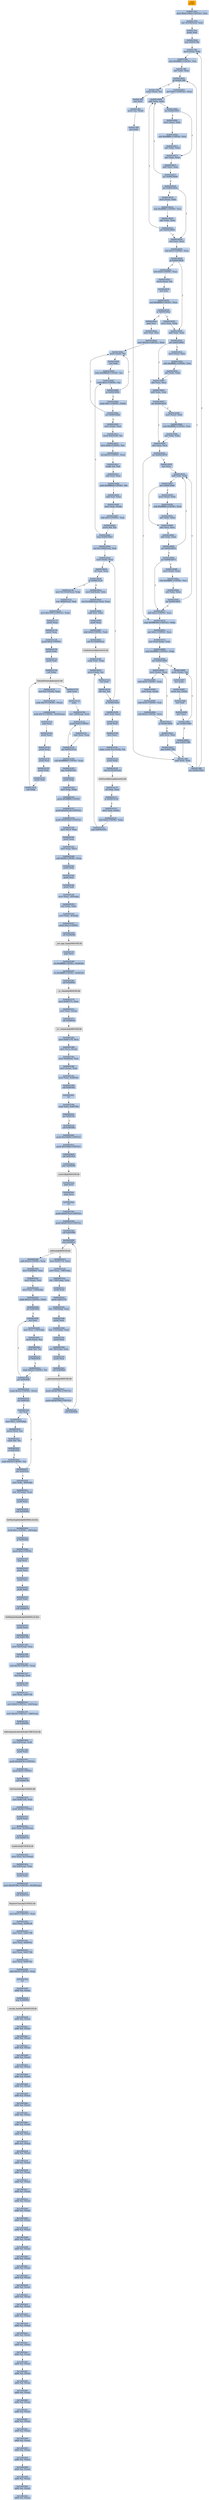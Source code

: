 digraph G {
node[shape=rectangle,style=filled,fillcolor=lightsteelblue,color=lightsteelblue]
bgcolor="transparent"
a0x00413fe0pusha_[label="start\npusha ",fillcolor="orange",color="lightgrey"];
a0x00413fe1movl_0x411000UINT32_esi[label="0x00413fe1\nmovl $0x411000<UINT32>, %esi"];
a0x00413fe6leal__65536esi__edi[label="0x00413fe6\nleal -65536(%esi), %edi"];
a0x00413fecpushl_edi[label="0x00413fec\npushl %edi"];
a0x00413fedjmp_0x00413ffa[label="0x00413fed\njmp 0x00413ffa"];
a0x00413ffamovl_esi__ebx[label="0x00413ffa\nmovl (%esi), %ebx"];
a0x00413ffcsubl_0xfffffffcUINT8_esi[label="0x00413ffc\nsubl $0xfffffffc<UINT8>, %esi"];
a0x00413fffadcl_ebx_ebx[label="0x00413fff\nadcl %ebx, %ebx"];
a0x00414001jb_0x00413ff0[label="0x00414001\njb 0x00413ff0"];
a0x00413ff0movb_esi__al[label="0x00413ff0\nmovb (%esi), %al"];
a0x00413ff2incl_esi[label="0x00413ff2\nincl %esi"];
a0x00413ff3movb_al_edi_[label="0x00413ff3\nmovb %al, (%edi)"];
a0x00413ff5incl_edi[label="0x00413ff5\nincl %edi"];
a0x00413ff6addl_ebx_ebx[label="0x00413ff6\naddl %ebx, %ebx"];
a0x00413ff8jne_0x00414001[label="0x00413ff8\njne 0x00414001"];
a0x00414003movl_0x1UINT32_eax[label="0x00414003\nmovl $0x1<UINT32>, %eax"];
a0x00414008addl_ebx_ebx[label="0x00414008\naddl %ebx, %ebx"];
a0x0041400ajne_0x00414013[label="0x0041400a\njne 0x00414013"];
a0x0041400cmovl_esi__ebx[label="0x0041400c\nmovl (%esi), %ebx"];
a0x0041400esubl_0xfffffffcUINT8_esi[label="0x0041400e\nsubl $0xfffffffc<UINT8>, %esi"];
a0x00414011adcl_ebx_ebx[label="0x00414011\nadcl %ebx, %ebx"];
a0x00414013adcl_eax_eax[label="0x00414013\nadcl %eax, %eax"];
a0x00414015addl_ebx_ebx[label="0x00414015\naddl %ebx, %ebx"];
a0x00414017jae_0x00414008[label="0x00414017\njae 0x00414008"];
a0x00414019jne_0x00414024[label="0x00414019\njne 0x00414024"];
a0x00414024xorl_ecx_ecx[label="0x00414024\nxorl %ecx, %ecx"];
a0x00414026subl_0x3UINT8_eax[label="0x00414026\nsubl $0x3<UINT8>, %eax"];
a0x00414029jb_0x00414038[label="0x00414029\njb 0x00414038"];
a0x0041402bshll_0x8UINT8_eax[label="0x0041402b\nshll $0x8<UINT8>, %eax"];
a0x0041402emovb_esi__al[label="0x0041402e\nmovb (%esi), %al"];
a0x00414030incl_esi[label="0x00414030\nincl %esi"];
a0x00414031xorl_0xffffffffUINT8_eax[label="0x00414031\nxorl $0xffffffff<UINT8>, %eax"];
a0x00414034je_0x004140aa[label="0x00414034\nje 0x004140aa"];
a0x00414036movl_eax_ebp[label="0x00414036\nmovl %eax, %ebp"];
a0x00414038addl_ebx_ebx[label="0x00414038\naddl %ebx, %ebx"];
a0x0041403ajne_0x00414043[label="0x0041403a\njne 0x00414043"];
a0x00414043adcl_ecx_ecx[label="0x00414043\nadcl %ecx, %ecx"];
a0x00414045addl_ebx_ebx[label="0x00414045\naddl %ebx, %ebx"];
a0x00414047jne_0x00414050[label="0x00414047\njne 0x00414050"];
a0x00414050adcl_ecx_ecx[label="0x00414050\nadcl %ecx, %ecx"];
a0x00414052jne_0x00414074[label="0x00414052\njne 0x00414074"];
a0x00414074cmpl_0xfffff300UINT32_ebp[label="0x00414074\ncmpl $0xfffff300<UINT32>, %ebp"];
a0x0041407aadcl_0x1UINT8_ecx[label="0x0041407a\nadcl $0x1<UINT8>, %ecx"];
a0x0041407dleal_ediebp__edx[label="0x0041407d\nleal (%edi,%ebp), %edx"];
a0x00414080cmpl_0xfffffffcUINT8_ebp[label="0x00414080\ncmpl $0xfffffffc<UINT8>, %ebp"];
a0x00414083jbe_0x00414094[label="0x00414083\njbe 0x00414094"];
a0x00414094movl_edx__eax[label="0x00414094\nmovl (%edx), %eax"];
a0x00414096addl_0x4UINT8_edx[label="0x00414096\naddl $0x4<UINT8>, %edx"];
a0x00414099movl_eax_edi_[label="0x00414099\nmovl %eax, (%edi)"];
a0x0041409baddl_0x4UINT8_edi[label="0x0041409b\naddl $0x4<UINT8>, %edi"];
a0x0041409esubl_0x4UINT8_ecx[label="0x0041409e\nsubl $0x4<UINT8>, %ecx"];
a0x004140a1ja_0x00414094[label="0x004140a1\nja 0x00414094"];
a0x004140a3addl_ecx_edi[label="0x004140a3\naddl %ecx, %edi"];
a0x004140a5jmp_0x00413ff6[label="0x004140a5\njmp 0x00413ff6"];
a0x00414054incl_ecx[label="0x00414054\nincl %ecx"];
a0x00414055addl_ebx_ebx[label="0x00414055\naddl %ebx, %ebx"];
a0x00414057jne_0x00414060[label="0x00414057\njne 0x00414060"];
a0x00414060adcl_ecx_ecx[label="0x00414060\nadcl %ecx, %ecx"];
a0x00414062addl_ebx_ebx[label="0x00414062\naddl %ebx, %ebx"];
a0x00414064jae_0x00414055[label="0x00414064\njae 0x00414055"];
a0x00414066jne_0x00414071[label="0x00414066\njne 0x00414071"];
a0x00414071addl_0x2UINT8_ecx[label="0x00414071\naddl $0x2<UINT8>, %ecx"];
a0x00414085movb_edx__al[label="0x00414085\nmovb (%edx), %al"];
a0x00414087incl_edx[label="0x00414087\nincl %edx"];
a0x00414088movb_al_edi_[label="0x00414088\nmovb %al, (%edi)"];
a0x0041408aincl_edi[label="0x0041408a\nincl %edi"];
a0x0041408bdecl_ecx[label="0x0041408b\ndecl %ecx"];
a0x0041408cjne_0x00414085[label="0x0041408c\njne 0x00414085"];
a0x0041408ejmp_0x00413ff6[label="0x0041408e\njmp 0x00413ff6"];
a0x00414049movl_esi__ebx[label="0x00414049\nmovl (%esi), %ebx"];
a0x0041404bsubl_0xfffffffcUINT8_esi[label="0x0041404b\nsubl $0xfffffffc<UINT8>, %esi"];
a0x0041404eadcl_ebx_ebx[label="0x0041404e\nadcl %ebx, %ebx"];
a0x0041403cmovl_esi__ebx[label="0x0041403c\nmovl (%esi), %ebx"];
a0x0041403esubl_0xfffffffcUINT8_esi[label="0x0041403e\nsubl $0xfffffffc<UINT8>, %esi"];
a0x00414041adcl_ebx_ebx[label="0x00414041\nadcl %ebx, %ebx"];
a0x00414059movl_esi__ebx[label="0x00414059\nmovl (%esi), %ebx"];
a0x0041405bsubl_0xfffffffcUINT8_esi[label="0x0041405b\nsubl $0xfffffffc<UINT8>, %esi"];
a0x0041405eadcl_ebx_ebx[label="0x0041405e\nadcl %ebx, %ebx"];
a0x0041401bmovl_esi__ebx[label="0x0041401b\nmovl (%esi), %ebx"];
a0x0041401dsubl_0xfffffffcUINT8_esi[label="0x0041401d\nsubl $0xfffffffc<UINT8>, %esi"];
a0x00414020adcl_ebx_ebx[label="0x00414020\nadcl %ebx, %ebx"];
a0x00414022jae_0x00414008[label="0x00414022\njae 0x00414008"];
a0x00414068movl_esi__ebx[label="0x00414068\nmovl (%esi), %ebx"];
a0x0041406asubl_0xfffffffcUINT8_esi[label="0x0041406a\nsubl $0xfffffffc<UINT8>, %esi"];
a0x0041406dadcl_ebx_ebx[label="0x0041406d\nadcl %ebx, %ebx"];
a0x0041406fjae_0x00414055[label="0x0041406f\njae 0x00414055"];
a0x004140aapopl_esi[label="0x004140aa\npopl %esi"];
a0x004140abmovl_esi_edi[label="0x004140ab\nmovl %esi, %edi"];
a0x004140admovl_0x56UINT32_ecx[label="0x004140ad\nmovl $0x56<UINT32>, %ecx"];
a0x004140b2movb_edi__al[label="0x004140b2\nmovb (%edi), %al"];
a0x004140b4incl_edi[label="0x004140b4\nincl %edi"];
a0x004140b5subb_0xffffffe8UINT8_al[label="0x004140b5\nsubb $0xffffffe8<UINT8>, %al"];
a0x004140b7cmpb_0x1UINT8_al[label="0x004140b7\ncmpb $0x1<UINT8>, %al"];
a0x004140b9ja_0x004140b2[label="0x004140b9\nja 0x004140b2"];
a0x004140bbcmpb_0x1UINT8_edi_[label="0x004140bb\ncmpb $0x1<UINT8>, (%edi)"];
a0x004140bejne_0x004140b2[label="0x004140be\njne 0x004140b2"];
a0x004140c0movl_edi__eax[label="0x004140c0\nmovl (%edi), %eax"];
a0x004140c2movb_0x4edi__bl[label="0x004140c2\nmovb 0x4(%edi), %bl"];
a0x004140c5shrw_0x8UINT8_ax[label="0x004140c5\nshrw $0x8<UINT8>, %ax"];
a0x004140c9roll_0x10UINT8_eax[label="0x004140c9\nroll $0x10<UINT8>, %eax"];
a0x004140ccxchgb_al_ah[label="0x004140cc\nxchgb %al, %ah"];
a0x004140cesubl_edi_eax[label="0x004140ce\nsubl %edi, %eax"];
a0x004140d0subb_0xffffffe8UINT8_bl[label="0x004140d0\nsubb $0xffffffe8<UINT8>, %bl"];
a0x004140d3addl_esi_eax[label="0x004140d3\naddl %esi, %eax"];
a0x004140d5movl_eax_edi_[label="0x004140d5\nmovl %eax, (%edi)"];
a0x004140d7addl_0x5UINT8_edi[label="0x004140d7\naddl $0x5<UINT8>, %edi"];
a0x004140damovb_bl_al[label="0x004140da\nmovb %bl, %al"];
a0x004140dcloop_0x004140b7[label="0x004140dc\nloop 0x004140b7"];
a0x004140deleal_0x11000esi__edi[label="0x004140de\nleal 0x11000(%esi), %edi"];
a0x004140e4movl_edi__eax[label="0x004140e4\nmovl (%edi), %eax"];
a0x004140e6orl_eax_eax[label="0x004140e6\norl %eax, %eax"];
a0x004140e8je_0x00414126[label="0x004140e8\nje 0x00414126"];
a0x004140eamovl_0x4edi__ebx[label="0x004140ea\nmovl 0x4(%edi), %ebx"];
a0x004140edleal_0x14f44eaxesi__eax[label="0x004140ed\nleal 0x14f44(%eax,%esi), %eax"];
a0x004140f4addl_esi_ebx[label="0x004140f4\naddl %esi, %ebx"];
a0x004140f6pushl_eax[label="0x004140f6\npushl %eax"];
a0x004140f7addl_0x8UINT8_edi[label="0x004140f7\naddl $0x8<UINT8>, %edi"];
a0x004140facall_0x15008esi_[label="0x004140fa\ncall 0x15008(%esi)"];
LoadLibraryA_kernel32_dll[label="LoadLibraryA@kernel32.dll",fillcolor="lightgrey",color="lightgrey"];
a0x00414100xchgl_eax_ebp[label="0x00414100\nxchgl %eax, %ebp"];
a0x00414101movb_edi__al[label="0x00414101\nmovb (%edi), %al"];
a0x00414103incl_edi[label="0x00414103\nincl %edi"];
a0x00414104orb_al_al[label="0x00414104\norb %al, %al"];
a0x00414106je_0x004140e4[label="0x00414106\nje 0x004140e4"];
a0x00414108movl_edi_ecx[label="0x00414108\nmovl %edi, %ecx"];
a0x0041410apushl_edi[label="0x0041410a\npushl %edi"];
a0x0041410bdecl_eax[label="0x0041410b\ndecl %eax"];
a0x0041410crepnz_scasb_es_edi__al[label="0x0041410c\nrepnz scasb %es:(%edi), %al"];
a0x0041410epushl_ebp[label="0x0041410e\npushl %ebp"];
a0x0041410fcall_0x15010esi_[label="0x0041410f\ncall 0x15010(%esi)"];
GetProcAddress_kernel32_dll[label="GetProcAddress@kernel32.dll",fillcolor="lightgrey",color="lightgrey"];
a0x00414115orl_eax_eax[label="0x00414115\norl %eax, %eax"];
a0x00414117je_0x00414120[label="0x00414117\nje 0x00414120"];
a0x00414119movl_eax_ebx_[label="0x00414119\nmovl %eax, (%ebx)"];
a0x0041411baddl_0x4UINT8_ebx[label="0x0041411b\naddl $0x4<UINT8>, %ebx"];
a0x0041411ejmp_0x00414101[label="0x0041411e\njmp 0x00414101"];
a0x00414126movl_0x15014esi__ebp[label="0x00414126\nmovl 0x15014(%esi), %ebp"];
a0x0041412cleal__4096esi__edi[label="0x0041412c\nleal -4096(%esi), %edi"];
a0x00414132movl_0x1000UINT32_ebx[label="0x00414132\nmovl $0x1000<UINT32>, %ebx"];
a0x00414137pushl_eax[label="0x00414137\npushl %eax"];
a0x00414138pushl_esp[label="0x00414138\npushl %esp"];
a0x00414139pushl_0x4UINT8[label="0x00414139\npushl $0x4<UINT8>"];
a0x0041413bpushl_ebx[label="0x0041413b\npushl %ebx"];
a0x0041413cpushl_edi[label="0x0041413c\npushl %edi"];
a0x0041413dcall_ebp[label="0x0041413d\ncall %ebp"];
VirtualProtect_kernel32_dll[label="VirtualProtect@kernel32.dll",fillcolor="lightgrey",color="lightgrey"];
a0x0041413fleal_0x217edi__eax[label="0x0041413f\nleal 0x217(%edi), %eax"];
a0x00414145andb_0x7fUINT8_eax_[label="0x00414145\nandb $0x7f<UINT8>, (%eax)"];
a0x00414148andb_0x7fUINT8_0x28eax_[label="0x00414148\nandb $0x7f<UINT8>, 0x28(%eax)"];
a0x0041414cpopl_eax[label="0x0041414c\npopl %eax"];
a0x0041414dpushl_eax[label="0x0041414d\npushl %eax"];
a0x0041414epushl_esp[label="0x0041414e\npushl %esp"];
a0x0041414fpushl_eax[label="0x0041414f\npushl %eax"];
a0x00414150pushl_ebx[label="0x00414150\npushl %ebx"];
a0x00414151pushl_edi[label="0x00414151\npushl %edi"];
a0x00414152call_ebp[label="0x00414152\ncall %ebp"];
a0x00414154popl_eax[label="0x00414154\npopl %eax"];
a0x00414155popa_[label="0x00414155\npopa "];
a0x00414156leal__128esp__eax[label="0x00414156\nleal -128(%esp), %eax"];
a0x0041415apushl_0x0UINT8[label="0x0041415a\npushl $0x0<UINT8>"];
a0x0041415ccmpl_eax_esp[label="0x0041415c\ncmpl %eax, %esp"];
a0x0041415ejne_0x0041415a[label="0x0041415e\njne 0x0041415a"];
a0x00414160subl_0xffffff80UINT8_esp[label="0x00414160\nsubl $0xffffff80<UINT8>, %esp"];
a0x00414163jmp_0x0040532c[label="0x00414163\njmp 0x0040532c"];
a0x0040532cpushl_ebp[label="0x0040532c\npushl %ebp"];
a0x0040532dmovl_esp_ebp[label="0x0040532d\nmovl %esp, %ebp"];
a0x0040532fpushl_0xffffffffUINT8[label="0x0040532f\npushl $0xffffffff<UINT8>"];
a0x00405331pushl_0x4061a0UINT32[label="0x00405331\npushl $0x4061a0<UINT32>"];
a0x00405336pushl_0x4054c0UINT32[label="0x00405336\npushl $0x4054c0<UINT32>"];
a0x0040533bmovl_fs_0_eax[label="0x0040533b\nmovl %fs:0, %eax"];
a0x00405341pushl_eax[label="0x00405341\npushl %eax"];
a0x00405342movl_esp_fs_0[label="0x00405342\nmovl %esp, %fs:0"];
a0x00405349subl_0x68UINT8_esp[label="0x00405349\nsubl $0x68<UINT8>, %esp"];
a0x0040534cpushl_ebx[label="0x0040534c\npushl %ebx"];
a0x0040534dpushl_esi[label="0x0040534d\npushl %esi"];
a0x0040534epushl_edi[label="0x0040534e\npushl %edi"];
a0x0040534fmovl_esp__24ebp_[label="0x0040534f\nmovl %esp, -24(%ebp)"];
a0x00405352xorl_ebx_ebx[label="0x00405352\nxorl %ebx, %ebx"];
a0x00405354movl_ebx__4ebp_[label="0x00405354\nmovl %ebx, -4(%ebp)"];
a0x00405357pushl_0x2UINT8[label="0x00405357\npushl $0x2<UINT8>"];
a0x00405359call_0x406098[label="0x00405359\ncall 0x406098"];
a__set_app_type_MSVCRT_dll[label="__set_app_type@MSVCRT.dll",fillcolor="lightgrey",color="lightgrey"];
a0x0040535fpopl_ecx[label="0x0040535f\npopl %ecx"];
a0x00405360orl_0xffffffffUINT8_0x40f1b4[label="0x00405360\norl $0xffffffff<UINT8>, 0x40f1b4"];
a0x00405367orl_0xffffffffUINT8_0x40f1b8[label="0x00405367\norl $0xffffffff<UINT8>, 0x40f1b8"];
a0x0040536ecall_0x40609c[label="0x0040536e\ncall 0x40609c"];
a__p__fmode_MSVCRT_dll[label="__p__fmode@MSVCRT.dll",fillcolor="lightgrey",color="lightgrey"];
a0x00405374movl_0x40717c_ecx[label="0x00405374\nmovl 0x40717c, %ecx"];
a0x0040537amovl_ecx_eax_[label="0x0040537a\nmovl %ecx, (%eax)"];
a0x0040537ccall_0x4060a0[label="0x0040537c\ncall 0x4060a0"];
a__p__commode_MSVCRT_dll[label="__p__commode@MSVCRT.dll",fillcolor="lightgrey",color="lightgrey"];
a0x00405382movl_0x407178_ecx[label="0x00405382\nmovl 0x407178, %ecx"];
a0x00405388movl_ecx_eax_[label="0x00405388\nmovl %ecx, (%eax)"];
a0x0040538amovl_0x4060a4_eax[label="0x0040538a\nmovl 0x4060a4, %eax"];
a0x0040538fmovl_eax__eax[label="0x0040538f\nmovl (%eax), %eax"];
a0x00405391movl_eax_0x40f1b0[label="0x00405391\nmovl %eax, 0x40f1b0"];
a0x00405396call_0x4054b1[label="0x00405396\ncall 0x4054b1"];
a0x004054b1ret[label="0x004054b1\nret"];
a0x0040539bcmpl_ebx_0x407020[label="0x0040539b\ncmpl %ebx, 0x407020"];
a0x004053a1jne_0x4053af[label="0x004053a1\njne 0x4053af"];
a0x004053afcall_0x40549c[label="0x004053af\ncall 0x40549c"];
a0x0040549cpushl_0x30000UINT32[label="0x0040549c\npushl $0x30000<UINT32>"];
a0x004054a1pushl_0x10000UINT32[label="0x004054a1\npushl $0x10000<UINT32>"];
a0x004054a6call_0x4054c6[label="0x004054a6\ncall 0x4054c6"];
a0x004054c6jmp_0x406090[label="0x004054c6\njmp 0x406090"];
a_controlfp_MSVCRT_dll[label="_controlfp@MSVCRT.dll",fillcolor="lightgrey",color="lightgrey"];
a0x004054abpopl_ecx[label="0x004054ab\npopl %ecx"];
a0x004054acpopl_ecx[label="0x004054ac\npopl %ecx"];
a0x004054adret[label="0x004054ad\nret"];
a0x004053b4pushl_0x407014UINT32[label="0x004053b4\npushl $0x407014<UINT32>"];
a0x004053b9pushl_0x407010UINT32[label="0x004053b9\npushl $0x407010<UINT32>"];
a0x004053becall_0x405496[label="0x004053be\ncall 0x405496"];
a0x00405496jmp_0x4060ac[label="0x00405496\njmp 0x4060ac"];
a_initterm_MSVCRT_dll[label="_initterm@MSVCRT.dll",fillcolor="lightgrey",color="lightgrey"];
a0x004053c3movl_0x407174_eax[label="0x004053c3\nmovl 0x407174, %eax"];
a0x004053c8movl_eax__108ebp_[label="0x004053c8\nmovl %eax, -108(%ebp)"];
a0x004053cbleal__108ebp__eax[label="0x004053cb\nleal -108(%ebp), %eax"];
a0x004053cepushl_eax[label="0x004053ce\npushl %eax"];
a0x004053cfpushl_0x407170[label="0x004053cf\npushl 0x407170"];
a0x004053d5leal__100ebp__eax[label="0x004053d5\nleal -100(%ebp), %eax"];
a0x004053d8pushl_eax[label="0x004053d8\npushl %eax"];
a0x004053d9leal__112ebp__eax[label="0x004053d9\nleal -112(%ebp), %eax"];
a0x004053dcpushl_eax[label="0x004053dc\npushl %eax"];
a0x004053ddleal__96ebp__eax[label="0x004053dd\nleal -96(%ebp), %eax"];
a0x004053e0pushl_eax[label="0x004053e0\npushl %eax"];
a0x004053e1call_0x4060b0[label="0x004053e1\ncall 0x4060b0"];
a__getmainargs_MSVCRT_dll[label="__getmainargs@MSVCRT.dll",fillcolor="lightgrey",color="lightgrey"];
a0x004053e7pushl_0x40700cUINT32[label="0x004053e7\npushl $0x40700c<UINT32>"];
a0x004053ecpushl_0x407000UINT32[label="0x004053ec\npushl $0x407000<UINT32>"];
a0x004053f1call_0x405496[label="0x004053f1\ncall 0x405496"];
a0x004053f6addl_0x24UINT8_esp[label="0x004053f6\naddl $0x24<UINT8>, %esp"];
a0x004053f9movl_0x4060b4_eax[label="0x004053f9\nmovl 0x4060b4, %eax"];
a0x004053femovl_eax__esi[label="0x004053fe\nmovl (%eax), %esi"];
a0x00405400movl_esi__116ebp_[label="0x00405400\nmovl %esi, -116(%ebp)"];
a0x00405403cmpb_0x22UINT8_esi_[label="0x00405403\ncmpb $0x22<UINT8>, (%esi)"];
a0x00405406jne_0x405442[label="0x00405406\njne 0x405442"];
a0x00405408incl_esi[label="0x00405408\nincl %esi"];
a0x00405409movl_esi__116ebp_[label="0x00405409\nmovl %esi, -116(%ebp)"];
a0x0040540cmovb_esi__al[label="0x0040540c\nmovb (%esi), %al"];
a0x0040540ecmpb_bl_al[label="0x0040540e\ncmpb %bl, %al"];
a0x00405410je_0x405416[label="0x00405410\nje 0x405416"];
a0x00405412cmpb_0x22UINT8_al[label="0x00405412\ncmpb $0x22<UINT8>, %al"];
a0x00405414jne_0x405408[label="0x00405414\njne 0x405408"];
a0x00405416cmpb_0x22UINT8_esi_[label="0x00405416\ncmpb $0x22<UINT8>, (%esi)"];
a0x00405419jne_0x40541f[label="0x00405419\njne 0x40541f"];
a0x0040541bincl_esi[label="0x0040541b\nincl %esi"];
a0x0040541cmovl_esi__116ebp_[label="0x0040541c\nmovl %esi, -116(%ebp)"];
a0x0040541fmovb_esi__al[label="0x0040541f\nmovb (%esi), %al"];
a0x00405421cmpb_bl_al[label="0x00405421\ncmpb %bl, %al"];
a0x00405423je_0x405429[label="0x00405423\nje 0x405429"];
a0x00405425cmpb_0x20UINT8_al[label="0x00405425\ncmpb $0x20<UINT8>, %al"];
a0x00405427jbe_0x40541b[label="0x00405427\njbe 0x40541b"];
a0x00405429movl_ebx__48ebp_[label="0x00405429\nmovl %ebx, -48(%ebp)"];
a0x0040542cleal__92ebp__eax[label="0x0040542c\nleal -92(%ebp), %eax"];
a0x0040542fpushl_eax[label="0x0040542f\npushl %eax"];
a0x00405430call_0x406084[label="0x00405430\ncall 0x406084"];
GetStartupInfoA_KERNEL32_DLL[label="GetStartupInfoA@KERNEL32.DLL",fillcolor="lightgrey",color="lightgrey"];
a0x00405436testb_0x1UINT8__48ebp_[label="0x00405436\ntestb $0x1<UINT8>, -48(%ebp)"];
a0x0040543aje_0x40544d[label="0x0040543a\nje 0x40544d"];
a0x0040544dpushl_0xaUINT8[label="0x0040544d\npushl $0xa<UINT8>"];
a0x0040544fpopl_eax[label="0x0040544f\npopl %eax"];
a0x00405450pushl_eax[label="0x00405450\npushl %eax"];
a0x00405451pushl_esi[label="0x00405451\npushl %esi"];
a0x00405452pushl_ebx[label="0x00405452\npushl %ebx"];
a0x00405453pushl_ebx[label="0x00405453\npushl %ebx"];
a0x00405454call_0x406078[label="0x00405454\ncall 0x406078"];
GetModuleHandleA_KERNEL32_DLL[label="GetModuleHandleA@KERNEL32.DLL",fillcolor="lightgrey",color="lightgrey"];
a0x0040545apushl_eax[label="0x0040545a\npushl %eax"];
a0x0040545bcall_0x401390[label="0x0040545b\ncall 0x401390"];
a0x00401390movl_0x4esp__eax[label="0x00401390\nmovl 0x4(%esp), %eax"];
a0x00401394call_0x4013e0[label="0x00401394\ncall 0x4013e0"];
a0x004013e0subl_0x30UINT8_esp[label="0x004013e0\nsubl $0x30<UINT8>, %esp"];
a0x004013e3leal_esp__ecx[label="0x004013e3\nleal (%esp), %ecx"];
a0x004013e6pushl_ecx[label="0x004013e6\npushl %ecx"];
a0x004013e7movl_eax_0x407194[label="0x004013e7\nmovl %eax, 0x407194"];
a0x004013ecmovl_0x8UINT32_0x4esp_[label="0x004013ec\nmovl $0x8<UINT32>, 0x4(%esp)"];
a0x004013f4movl_0x20UINT32_0x8esp_[label="0x004013f4\nmovl $0x20<UINT32>, 0x8(%esp)"];
a0x004013fccall_0x406000[label="0x004013fc\ncall 0x406000"];
InitCommonControlsEx_COMCTL32_dll[label="InitCommonControlsEx@COMCTL32.dll",fillcolor="lightgrey",color="lightgrey"];
a0x00401402leal_0x8esp__edx[label="0x00401402\nleal 0x8(%esp), %edx"];
a0x00401406pushl_edx[label="0x00401406\npushl %edx"];
a0x00401407pushl_0x40674cUINT32[label="0x00401407\npushl $0x40674c<UINT32>"];
a0x0040140cpushl_0x0UINT8[label="0x0040140c\npushl $0x0<UINT8>"];
a0x0040140ecall_0x406138[label="0x0040140e\ncall 0x406138"];
GetClassInfoA_USER32_dll[label="GetClassInfoA@USER32.dll",fillcolor="lightgrey",color="lightgrey"];
a0x00401414movl_0x407194_eax[label="0x00401414\nmovl 0x407194, %eax"];
a0x00401419pushl_0x66UINT8[label="0x00401419\npushl $0x66<UINT8>"];
a0x0040141bpushl_eax[label="0x0040141b\npushl %eax"];
a0x0040141cmovl_eax_0x20esp_[label="0x0040141c\nmovl %eax, 0x20(%esp)"];
a0x00401420call_0x406110[label="0x00401420\ncall 0x406110"];
LoadIconA_USER32_dll[label="LoadIconA@USER32.dll",fillcolor="lightgrey",color="lightgrey"];
a0x00401426movl_eax_0x1cesp_[label="0x00401426\nmovl %eax, 0x1c(%esp)"];
a0x0040142aleal_0x8esp__eax[label="0x0040142a\nleal 0x8(%esp), %eax"];
a0x0040142epushl_eax[label="0x0040142e\npushl %eax"];
a0x0040142fmovl_0x40706cUINT32_0x30esp_[label="0x0040142f\nmovl $0x40706c<UINT32>, 0x30(%esp)"];
a0x00401437call_0x406104[label="0x00401437\ncall 0x406104"];
RegisterClassA_USER32_dll[label="RegisterClassA@USER32.dll",fillcolor="lightgrey",color="lightgrey"];
a0x0040143dmovl_0x1UINT32_eax[label="0x0040143d\nmovl $0x1<UINT32>, %eax"];
a0x00401442movl_eax_0x40f1a4[label="0x00401442\nmovl %eax, 0x40f1a4"];
a0x00401447movl_eax_0x407188[label="0x00401447\nmovl %eax, 0x407188"];
a0x0040144cmovl_eax_0x40f19c[label="0x0040144c\nmovl %eax, 0x40f19c"];
a0x00401451movl_eax_0x407184[label="0x00401451\nmovl %eax, 0x407184"];
a0x00401456movl_eax_0x40718c[label="0x00401456\nmovl %eax, 0x40718c"];
a0x0040145baddl_0x30UINT8_esp[label="0x0040145b\naddl $0x30<UINT8>, %esp"];
a0x0040145eret[label="0x0040145e\nret"];
a0x00407000addb_al_eax_[label="0x00407000\naddb %al, (%eax)"];
a0x004054c0jmp_0x406094[label="0x004054c0\njmp 0x406094"];
a_except_handler3_MSVCRT_dll[label="_except_handler3@MSVCRT.dll",fillcolor="lightgrey",color="lightgrey"];
a0x7c9032a8addb_al_eax_[label="0x7c9032a8\naddb %al, (%eax)"];
a0x7c9032aaaddb_al_eax_[label="0x7c9032aa\naddb %al, (%eax)"];
a0x7c9032acaddb_al_eax_[label="0x7c9032ac\naddb %al, (%eax)"];
a0x7c9032aeaddb_al_eax_[label="0x7c9032ae\naddb %al, (%eax)"];
a0x7c9032b0addb_al_eax_[label="0x7c9032b0\naddb %al, (%eax)"];
a0x7c9032b2addb_al_eax_[label="0x7c9032b2\naddb %al, (%eax)"];
a0x7c9032b4addb_al_eax_[label="0x7c9032b4\naddb %al, (%eax)"];
a0x7c9032b6addb_al_eax_[label="0x7c9032b6\naddb %al, (%eax)"];
a0x7c9032b8addb_al_eax_[label="0x7c9032b8\naddb %al, (%eax)"];
a0x7c9032baaddb_al_eax_[label="0x7c9032ba\naddb %al, (%eax)"];
a0x7c9032bcaddb_al_eax_[label="0x7c9032bc\naddb %al, (%eax)"];
a0x7c9032beaddb_al_eax_[label="0x7c9032be\naddb %al, (%eax)"];
a0x7c9032c0addb_al_eax_[label="0x7c9032c0\naddb %al, (%eax)"];
a0x7c9032c2addb_al_eax_[label="0x7c9032c2\naddb %al, (%eax)"];
a0x7c9032c4addb_al_eax_[label="0x7c9032c4\naddb %al, (%eax)"];
a0x7c9032c6addb_al_eax_[label="0x7c9032c6\naddb %al, (%eax)"];
a0x7c9032c8addb_al_eax_[label="0x7c9032c8\naddb %al, (%eax)"];
a0x7c9032caaddb_al_eax_[label="0x7c9032ca\naddb %al, (%eax)"];
a0x7c9032ccaddb_al_eax_[label="0x7c9032cc\naddb %al, (%eax)"];
a0x7c9032ceaddb_al_eax_[label="0x7c9032ce\naddb %al, (%eax)"];
a0x7c9032d0addb_al_eax_[label="0x7c9032d0\naddb %al, (%eax)"];
a0x7c9032d2addb_al_eax_[label="0x7c9032d2\naddb %al, (%eax)"];
a0x7c9032d4addb_al_eax_[label="0x7c9032d4\naddb %al, (%eax)"];
a0x7c9032d6addb_al_eax_[label="0x7c9032d6\naddb %al, (%eax)"];
a0x7c9032d8addb_al_eax_[label="0x7c9032d8\naddb %al, (%eax)"];
a0x7c9032daaddb_al_eax_[label="0x7c9032da\naddb %al, (%eax)"];
a0x7c9032dcaddb_al_eax_[label="0x7c9032dc\naddb %al, (%eax)"];
a0x7c9032deaddb_al_eax_[label="0x7c9032de\naddb %al, (%eax)"];
a0x7c9032e0addb_al_eax_[label="0x7c9032e0\naddb %al, (%eax)"];
a0x7c9032e2addb_al_eax_[label="0x7c9032e2\naddb %al, (%eax)"];
a0x7c9032e4addb_al_eax_[label="0x7c9032e4\naddb %al, (%eax)"];
a0x7c9032e6addb_al_eax_[label="0x7c9032e6\naddb %al, (%eax)"];
a0x7c9032e8addb_al_eax_[label="0x7c9032e8\naddb %al, (%eax)"];
a0x7c9032eaaddb_al_eax_[label="0x7c9032ea\naddb %al, (%eax)"];
a0x7c9032ecaddb_al_eax_[label="0x7c9032ec\naddb %al, (%eax)"];
a0x7c9032eeaddb_al_eax_[label="0x7c9032ee\naddb %al, (%eax)"];
a0x7c9032f0addb_al_eax_[label="0x7c9032f0\naddb %al, (%eax)"];
a0x7c9032f2addb_al_eax_[label="0x7c9032f2\naddb %al, (%eax)"];
a0x7c9032f4addb_al_eax_[label="0x7c9032f4\naddb %al, (%eax)"];
a0x7c9032f6addb_al_eax_[label="0x7c9032f6\naddb %al, (%eax)"];
a0x7c9032f8addb_al_eax_[label="0x7c9032f8\naddb %al, (%eax)"];
a0x7c9032faaddb_al_eax_[label="0x7c9032fa\naddb %al, (%eax)"];
a0x7c9032fcaddb_al_eax_[label="0x7c9032fc\naddb %al, (%eax)"];
a0x7c9032feaddb_al_eax_[label="0x7c9032fe\naddb %al, (%eax)"];
a0x7c903300addb_al_eax_[label="0x7c903300\naddb %al, (%eax)"];
a0x7c903302addb_al_eax_[label="0x7c903302\naddb %al, (%eax)"];
a0x7c903304addb_al_eax_[label="0x7c903304\naddb %al, (%eax)"];
a0x7c903306addb_al_eax_[label="0x7c903306\naddb %al, (%eax)"];
a0x7c903308addb_al_eax_[label="0x7c903308\naddb %al, (%eax)"];
a0x7c90330aaddb_al_eax_[label="0x7c90330a\naddb %al, (%eax)"];
a0x7c90330caddb_al_eax_[label="0x7c90330c\naddb %al, (%eax)"];
a0x00413fe0pusha_ -> a0x00413fe1movl_0x411000UINT32_esi [color="#000000"];
a0x00413fe1movl_0x411000UINT32_esi -> a0x00413fe6leal__65536esi__edi [color="#000000"];
a0x00413fe6leal__65536esi__edi -> a0x00413fecpushl_edi [color="#000000"];
a0x00413fecpushl_edi -> a0x00413fedjmp_0x00413ffa [color="#000000"];
a0x00413fedjmp_0x00413ffa -> a0x00413ffamovl_esi__ebx [color="#000000"];
a0x00413ffamovl_esi__ebx -> a0x00413ffcsubl_0xfffffffcUINT8_esi [color="#000000"];
a0x00413ffcsubl_0xfffffffcUINT8_esi -> a0x00413fffadcl_ebx_ebx [color="#000000"];
a0x00413fffadcl_ebx_ebx -> a0x00414001jb_0x00413ff0 [color="#000000"];
a0x00414001jb_0x00413ff0 -> a0x00413ff0movb_esi__al [color="#000000",label="T"];
a0x00413ff0movb_esi__al -> a0x00413ff2incl_esi [color="#000000"];
a0x00413ff2incl_esi -> a0x00413ff3movb_al_edi_ [color="#000000"];
a0x00413ff3movb_al_edi_ -> a0x00413ff5incl_edi [color="#000000"];
a0x00413ff5incl_edi -> a0x00413ff6addl_ebx_ebx [color="#000000"];
a0x00413ff6addl_ebx_ebx -> a0x00413ff8jne_0x00414001 [color="#000000"];
a0x00413ff8jne_0x00414001 -> a0x00414001jb_0x00413ff0 [color="#000000",label="T"];
a0x00414001jb_0x00413ff0 -> a0x00414003movl_0x1UINT32_eax [color="#000000",label="F"];
a0x00414003movl_0x1UINT32_eax -> a0x00414008addl_ebx_ebx [color="#000000"];
a0x00414008addl_ebx_ebx -> a0x0041400ajne_0x00414013 [color="#000000"];
a0x0041400ajne_0x00414013 -> a0x0041400cmovl_esi__ebx [color="#000000",label="F"];
a0x0041400cmovl_esi__ebx -> a0x0041400esubl_0xfffffffcUINT8_esi [color="#000000"];
a0x0041400esubl_0xfffffffcUINT8_esi -> a0x00414011adcl_ebx_ebx [color="#000000"];
a0x00414011adcl_ebx_ebx -> a0x00414013adcl_eax_eax [color="#000000"];
a0x00414013adcl_eax_eax -> a0x00414015addl_ebx_ebx [color="#000000"];
a0x00414015addl_ebx_ebx -> a0x00414017jae_0x00414008 [color="#000000"];
a0x00414017jae_0x00414008 -> a0x00414019jne_0x00414024 [color="#000000",label="F"];
a0x00414019jne_0x00414024 -> a0x00414024xorl_ecx_ecx [color="#000000",label="T"];
a0x00414024xorl_ecx_ecx -> a0x00414026subl_0x3UINT8_eax [color="#000000"];
a0x00414026subl_0x3UINT8_eax -> a0x00414029jb_0x00414038 [color="#000000"];
a0x00414029jb_0x00414038 -> a0x0041402bshll_0x8UINT8_eax [color="#000000",label="F"];
a0x0041402bshll_0x8UINT8_eax -> a0x0041402emovb_esi__al [color="#000000"];
a0x0041402emovb_esi__al -> a0x00414030incl_esi [color="#000000"];
a0x00414030incl_esi -> a0x00414031xorl_0xffffffffUINT8_eax [color="#000000"];
a0x00414031xorl_0xffffffffUINT8_eax -> a0x00414034je_0x004140aa [color="#000000"];
a0x00414034je_0x004140aa -> a0x00414036movl_eax_ebp [color="#000000",label="F"];
a0x00414036movl_eax_ebp -> a0x00414038addl_ebx_ebx [color="#000000"];
a0x00414038addl_ebx_ebx -> a0x0041403ajne_0x00414043 [color="#000000"];
a0x0041403ajne_0x00414043 -> a0x00414043adcl_ecx_ecx [color="#000000",label="T"];
a0x00414043adcl_ecx_ecx -> a0x00414045addl_ebx_ebx [color="#000000"];
a0x00414045addl_ebx_ebx -> a0x00414047jne_0x00414050 [color="#000000"];
a0x00414047jne_0x00414050 -> a0x00414050adcl_ecx_ecx [color="#000000",label="T"];
a0x00414050adcl_ecx_ecx -> a0x00414052jne_0x00414074 [color="#000000"];
a0x00414052jne_0x00414074 -> a0x00414074cmpl_0xfffff300UINT32_ebp [color="#000000",label="T"];
a0x00414074cmpl_0xfffff300UINT32_ebp -> a0x0041407aadcl_0x1UINT8_ecx [color="#000000"];
a0x0041407aadcl_0x1UINT8_ecx -> a0x0041407dleal_ediebp__edx [color="#000000"];
a0x0041407dleal_ediebp__edx -> a0x00414080cmpl_0xfffffffcUINT8_ebp [color="#000000"];
a0x00414080cmpl_0xfffffffcUINT8_ebp -> a0x00414083jbe_0x00414094 [color="#000000"];
a0x00414083jbe_0x00414094 -> a0x00414094movl_edx__eax [color="#000000",label="T"];
a0x00414094movl_edx__eax -> a0x00414096addl_0x4UINT8_edx [color="#000000"];
a0x00414096addl_0x4UINT8_edx -> a0x00414099movl_eax_edi_ [color="#000000"];
a0x00414099movl_eax_edi_ -> a0x0041409baddl_0x4UINT8_edi [color="#000000"];
a0x0041409baddl_0x4UINT8_edi -> a0x0041409esubl_0x4UINT8_ecx [color="#000000"];
a0x0041409esubl_0x4UINT8_ecx -> a0x004140a1ja_0x00414094 [color="#000000"];
a0x004140a1ja_0x00414094 -> a0x004140a3addl_ecx_edi [color="#000000",label="F"];
a0x004140a3addl_ecx_edi -> a0x004140a5jmp_0x00413ff6 [color="#000000"];
a0x004140a5jmp_0x00413ff6 -> a0x00413ff6addl_ebx_ebx [color="#000000"];
a0x0041400ajne_0x00414013 -> a0x00414013adcl_eax_eax [color="#000000",label="T"];
a0x00414052jne_0x00414074 -> a0x00414054incl_ecx [color="#000000",label="F"];
a0x00414054incl_ecx -> a0x00414055addl_ebx_ebx [color="#000000"];
a0x00414055addl_ebx_ebx -> a0x00414057jne_0x00414060 [color="#000000"];
a0x00414057jne_0x00414060 -> a0x00414060adcl_ecx_ecx [color="#000000",label="T"];
a0x00414060adcl_ecx_ecx -> a0x00414062addl_ebx_ebx [color="#000000"];
a0x00414062addl_ebx_ebx -> a0x00414064jae_0x00414055 [color="#000000"];
a0x00414064jae_0x00414055 -> a0x00414055addl_ebx_ebx [color="#000000",label="T"];
a0x00414064jae_0x00414055 -> a0x00414066jne_0x00414071 [color="#000000",label="F"];
a0x00414066jne_0x00414071 -> a0x00414071addl_0x2UINT8_ecx [color="#000000",label="T"];
a0x00414071addl_0x2UINT8_ecx -> a0x00414074cmpl_0xfffff300UINT32_ebp [color="#000000"];
a0x004140a1ja_0x00414094 -> a0x00414094movl_edx__eax [color="#000000",label="T"];
a0x00413ff8jne_0x00414001 -> a0x00413ffamovl_esi__ebx [color="#000000",label="F"];
a0x00414083jbe_0x00414094 -> a0x00414085movb_edx__al [color="#000000",label="F"];
a0x00414085movb_edx__al -> a0x00414087incl_edx [color="#000000"];
a0x00414087incl_edx -> a0x00414088movb_al_edi_ [color="#000000"];
a0x00414088movb_al_edi_ -> a0x0041408aincl_edi [color="#000000"];
a0x0041408aincl_edi -> a0x0041408bdecl_ecx [color="#000000"];
a0x0041408bdecl_ecx -> a0x0041408cjne_0x00414085 [color="#000000"];
a0x0041408cjne_0x00414085 -> a0x00414085movb_edx__al [color="#000000",label="T"];
a0x0041408cjne_0x00414085 -> a0x0041408ejmp_0x00413ff6 [color="#000000",label="F"];
a0x0041408ejmp_0x00413ff6 -> a0x00413ff6addl_ebx_ebx [color="#000000"];
a0x00414029jb_0x00414038 -> a0x00414038addl_ebx_ebx [color="#000000",label="T"];
a0x00414047jne_0x00414050 -> a0x00414049movl_esi__ebx [color="#000000",label="F"];
a0x00414049movl_esi__ebx -> a0x0041404bsubl_0xfffffffcUINT8_esi [color="#000000"];
a0x0041404bsubl_0xfffffffcUINT8_esi -> a0x0041404eadcl_ebx_ebx [color="#000000"];
a0x0041404eadcl_ebx_ebx -> a0x00414050adcl_ecx_ecx [color="#000000"];
a0x0041403ajne_0x00414043 -> a0x0041403cmovl_esi__ebx [color="#000000",label="F"];
a0x0041403cmovl_esi__ebx -> a0x0041403esubl_0xfffffffcUINT8_esi [color="#000000"];
a0x0041403esubl_0xfffffffcUINT8_esi -> a0x00414041adcl_ebx_ebx [color="#000000"];
a0x00414041adcl_ebx_ebx -> a0x00414043adcl_ecx_ecx [color="#000000"];
a0x00414057jne_0x00414060 -> a0x00414059movl_esi__ebx [color="#000000",label="F"];
a0x00414059movl_esi__ebx -> a0x0041405bsubl_0xfffffffcUINT8_esi [color="#000000"];
a0x0041405bsubl_0xfffffffcUINT8_esi -> a0x0041405eadcl_ebx_ebx [color="#000000"];
a0x0041405eadcl_ebx_ebx -> a0x00414060adcl_ecx_ecx [color="#000000"];
a0x00414019jne_0x00414024 -> a0x0041401bmovl_esi__ebx [color="#000000",label="F"];
a0x0041401bmovl_esi__ebx -> a0x0041401dsubl_0xfffffffcUINT8_esi [color="#000000"];
a0x0041401dsubl_0xfffffffcUINT8_esi -> a0x00414020adcl_ebx_ebx [color="#000000"];
a0x00414020adcl_ebx_ebx -> a0x00414022jae_0x00414008 [color="#000000"];
a0x00414022jae_0x00414008 -> a0x00414024xorl_ecx_ecx [color="#000000",label="F"];
a0x00414017jae_0x00414008 -> a0x00414008addl_ebx_ebx [color="#000000",label="T"];
a0x00414022jae_0x00414008 -> a0x00414008addl_ebx_ebx [color="#000000",label="T"];
a0x00414066jne_0x00414071 -> a0x00414068movl_esi__ebx [color="#000000",label="F"];
a0x00414068movl_esi__ebx -> a0x0041406asubl_0xfffffffcUINT8_esi [color="#000000"];
a0x0041406asubl_0xfffffffcUINT8_esi -> a0x0041406dadcl_ebx_ebx [color="#000000"];
a0x0041406dadcl_ebx_ebx -> a0x0041406fjae_0x00414055 [color="#000000"];
a0x0041406fjae_0x00414055 -> a0x00414055addl_ebx_ebx [color="#000000",label="T"];
a0x0041406fjae_0x00414055 -> a0x00414071addl_0x2UINT8_ecx [color="#000000",label="F"];
a0x00414034je_0x004140aa -> a0x004140aapopl_esi [color="#000000",label="T"];
a0x004140aapopl_esi -> a0x004140abmovl_esi_edi [color="#000000"];
a0x004140abmovl_esi_edi -> a0x004140admovl_0x56UINT32_ecx [color="#000000"];
a0x004140admovl_0x56UINT32_ecx -> a0x004140b2movb_edi__al [color="#000000"];
a0x004140b2movb_edi__al -> a0x004140b4incl_edi [color="#000000"];
a0x004140b4incl_edi -> a0x004140b5subb_0xffffffe8UINT8_al [color="#000000"];
a0x004140b5subb_0xffffffe8UINT8_al -> a0x004140b7cmpb_0x1UINT8_al [color="#000000"];
a0x004140b7cmpb_0x1UINT8_al -> a0x004140b9ja_0x004140b2 [color="#000000"];
a0x004140b9ja_0x004140b2 -> a0x004140b2movb_edi__al [color="#000000",label="T"];
a0x004140b9ja_0x004140b2 -> a0x004140bbcmpb_0x1UINT8_edi_ [color="#000000",label="F"];
a0x004140bbcmpb_0x1UINT8_edi_ -> a0x004140bejne_0x004140b2 [color="#000000"];
a0x004140bejne_0x004140b2 -> a0x004140c0movl_edi__eax [color="#000000",label="F"];
a0x004140c0movl_edi__eax -> a0x004140c2movb_0x4edi__bl [color="#000000"];
a0x004140c2movb_0x4edi__bl -> a0x004140c5shrw_0x8UINT8_ax [color="#000000"];
a0x004140c5shrw_0x8UINT8_ax -> a0x004140c9roll_0x10UINT8_eax [color="#000000"];
a0x004140c9roll_0x10UINT8_eax -> a0x004140ccxchgb_al_ah [color="#000000"];
a0x004140ccxchgb_al_ah -> a0x004140cesubl_edi_eax [color="#000000"];
a0x004140cesubl_edi_eax -> a0x004140d0subb_0xffffffe8UINT8_bl [color="#000000"];
a0x004140d0subb_0xffffffe8UINT8_bl -> a0x004140d3addl_esi_eax [color="#000000"];
a0x004140d3addl_esi_eax -> a0x004140d5movl_eax_edi_ [color="#000000"];
a0x004140d5movl_eax_edi_ -> a0x004140d7addl_0x5UINT8_edi [color="#000000"];
a0x004140d7addl_0x5UINT8_edi -> a0x004140damovb_bl_al [color="#000000"];
a0x004140damovb_bl_al -> a0x004140dcloop_0x004140b7 [color="#000000"];
a0x004140dcloop_0x004140b7 -> a0x004140b7cmpb_0x1UINT8_al [color="#000000",label="T"];
a0x004140bejne_0x004140b2 -> a0x004140b2movb_edi__al [color="#000000",label="T"];
a0x004140dcloop_0x004140b7 -> a0x004140deleal_0x11000esi__edi [color="#000000",label="F"];
a0x004140deleal_0x11000esi__edi -> a0x004140e4movl_edi__eax [color="#000000"];
a0x004140e4movl_edi__eax -> a0x004140e6orl_eax_eax [color="#000000"];
a0x004140e6orl_eax_eax -> a0x004140e8je_0x00414126 [color="#000000"];
a0x004140e8je_0x00414126 -> a0x004140eamovl_0x4edi__ebx [color="#000000",label="F"];
a0x004140eamovl_0x4edi__ebx -> a0x004140edleal_0x14f44eaxesi__eax [color="#000000"];
a0x004140edleal_0x14f44eaxesi__eax -> a0x004140f4addl_esi_ebx [color="#000000"];
a0x004140f4addl_esi_ebx -> a0x004140f6pushl_eax [color="#000000"];
a0x004140f6pushl_eax -> a0x004140f7addl_0x8UINT8_edi [color="#000000"];
a0x004140f7addl_0x8UINT8_edi -> a0x004140facall_0x15008esi_ [color="#000000"];
a0x004140facall_0x15008esi_ -> LoadLibraryA_kernel32_dll [color="#000000"];
LoadLibraryA_kernel32_dll -> a0x00414100xchgl_eax_ebp [color="#000000"];
a0x00414100xchgl_eax_ebp -> a0x00414101movb_edi__al [color="#000000"];
a0x00414101movb_edi__al -> a0x00414103incl_edi [color="#000000"];
a0x00414103incl_edi -> a0x00414104orb_al_al [color="#000000"];
a0x00414104orb_al_al -> a0x00414106je_0x004140e4 [color="#000000"];
a0x00414106je_0x004140e4 -> a0x00414108movl_edi_ecx [color="#000000",label="F"];
a0x00414108movl_edi_ecx -> a0x0041410apushl_edi [color="#000000"];
a0x0041410apushl_edi -> a0x0041410bdecl_eax [color="#000000"];
a0x0041410bdecl_eax -> a0x0041410crepnz_scasb_es_edi__al [color="#000000"];
a0x0041410crepnz_scasb_es_edi__al -> a0x0041410epushl_ebp [color="#000000"];
a0x0041410epushl_ebp -> a0x0041410fcall_0x15010esi_ [color="#000000"];
a0x0041410fcall_0x15010esi_ -> GetProcAddress_kernel32_dll [color="#000000"];
GetProcAddress_kernel32_dll -> a0x00414115orl_eax_eax [color="#000000"];
a0x00414115orl_eax_eax -> a0x00414117je_0x00414120 [color="#000000"];
a0x00414117je_0x00414120 -> a0x00414119movl_eax_ebx_ [color="#000000",label="F"];
a0x00414119movl_eax_ebx_ -> a0x0041411baddl_0x4UINT8_ebx [color="#000000"];
a0x0041411baddl_0x4UINT8_ebx -> a0x0041411ejmp_0x00414101 [color="#000000"];
a0x0041411ejmp_0x00414101 -> a0x00414101movb_edi__al [color="#000000"];
a0x00414106je_0x004140e4 -> a0x004140e4movl_edi__eax [color="#000000",label="T"];
a0x004140e8je_0x00414126 -> a0x00414126movl_0x15014esi__ebp [color="#000000",label="T"];
a0x00414126movl_0x15014esi__ebp -> a0x0041412cleal__4096esi__edi [color="#000000"];
a0x0041412cleal__4096esi__edi -> a0x00414132movl_0x1000UINT32_ebx [color="#000000"];
a0x00414132movl_0x1000UINT32_ebx -> a0x00414137pushl_eax [color="#000000"];
a0x00414137pushl_eax -> a0x00414138pushl_esp [color="#000000"];
a0x00414138pushl_esp -> a0x00414139pushl_0x4UINT8 [color="#000000"];
a0x00414139pushl_0x4UINT8 -> a0x0041413bpushl_ebx [color="#000000"];
a0x0041413bpushl_ebx -> a0x0041413cpushl_edi [color="#000000"];
a0x0041413cpushl_edi -> a0x0041413dcall_ebp [color="#000000"];
a0x0041413dcall_ebp -> VirtualProtect_kernel32_dll [color="#000000"];
VirtualProtect_kernel32_dll -> a0x0041413fleal_0x217edi__eax [color="#000000"];
a0x0041413fleal_0x217edi__eax -> a0x00414145andb_0x7fUINT8_eax_ [color="#000000"];
a0x00414145andb_0x7fUINT8_eax_ -> a0x00414148andb_0x7fUINT8_0x28eax_ [color="#000000"];
a0x00414148andb_0x7fUINT8_0x28eax_ -> a0x0041414cpopl_eax [color="#000000"];
a0x0041414cpopl_eax -> a0x0041414dpushl_eax [color="#000000"];
a0x0041414dpushl_eax -> a0x0041414epushl_esp [color="#000000"];
a0x0041414epushl_esp -> a0x0041414fpushl_eax [color="#000000"];
a0x0041414fpushl_eax -> a0x00414150pushl_ebx [color="#000000"];
a0x00414150pushl_ebx -> a0x00414151pushl_edi [color="#000000"];
a0x00414151pushl_edi -> a0x00414152call_ebp [color="#000000"];
a0x00414152call_ebp -> VirtualProtect_kernel32_dll [color="#000000"];
VirtualProtect_kernel32_dll -> a0x00414154popl_eax [color="#000000"];
a0x00414154popl_eax -> a0x00414155popa_ [color="#000000"];
a0x00414155popa_ -> a0x00414156leal__128esp__eax [color="#000000"];
a0x00414156leal__128esp__eax -> a0x0041415apushl_0x0UINT8 [color="#000000"];
a0x0041415apushl_0x0UINT8 -> a0x0041415ccmpl_eax_esp [color="#000000"];
a0x0041415ccmpl_eax_esp -> a0x0041415ejne_0x0041415a [color="#000000"];
a0x0041415ejne_0x0041415a -> a0x0041415apushl_0x0UINT8 [color="#000000",label="T"];
a0x0041415ejne_0x0041415a -> a0x00414160subl_0xffffff80UINT8_esp [color="#000000",label="F"];
a0x00414160subl_0xffffff80UINT8_esp -> a0x00414163jmp_0x0040532c [color="#000000"];
a0x00414163jmp_0x0040532c -> a0x0040532cpushl_ebp [color="#000000"];
a0x0040532cpushl_ebp -> a0x0040532dmovl_esp_ebp [color="#000000"];
a0x0040532dmovl_esp_ebp -> a0x0040532fpushl_0xffffffffUINT8 [color="#000000"];
a0x0040532fpushl_0xffffffffUINT8 -> a0x00405331pushl_0x4061a0UINT32 [color="#000000"];
a0x00405331pushl_0x4061a0UINT32 -> a0x00405336pushl_0x4054c0UINT32 [color="#000000"];
a0x00405336pushl_0x4054c0UINT32 -> a0x0040533bmovl_fs_0_eax [color="#000000"];
a0x0040533bmovl_fs_0_eax -> a0x00405341pushl_eax [color="#000000"];
a0x00405341pushl_eax -> a0x00405342movl_esp_fs_0 [color="#000000"];
a0x00405342movl_esp_fs_0 -> a0x00405349subl_0x68UINT8_esp [color="#000000"];
a0x00405349subl_0x68UINT8_esp -> a0x0040534cpushl_ebx [color="#000000"];
a0x0040534cpushl_ebx -> a0x0040534dpushl_esi [color="#000000"];
a0x0040534dpushl_esi -> a0x0040534epushl_edi [color="#000000"];
a0x0040534epushl_edi -> a0x0040534fmovl_esp__24ebp_ [color="#000000"];
a0x0040534fmovl_esp__24ebp_ -> a0x00405352xorl_ebx_ebx [color="#000000"];
a0x00405352xorl_ebx_ebx -> a0x00405354movl_ebx__4ebp_ [color="#000000"];
a0x00405354movl_ebx__4ebp_ -> a0x00405357pushl_0x2UINT8 [color="#000000"];
a0x00405357pushl_0x2UINT8 -> a0x00405359call_0x406098 [color="#000000"];
a0x00405359call_0x406098 -> a__set_app_type_MSVCRT_dll [color="#000000"];
a__set_app_type_MSVCRT_dll -> a0x0040535fpopl_ecx [color="#000000"];
a0x0040535fpopl_ecx -> a0x00405360orl_0xffffffffUINT8_0x40f1b4 [color="#000000"];
a0x00405360orl_0xffffffffUINT8_0x40f1b4 -> a0x00405367orl_0xffffffffUINT8_0x40f1b8 [color="#000000"];
a0x00405367orl_0xffffffffUINT8_0x40f1b8 -> a0x0040536ecall_0x40609c [color="#000000"];
a0x0040536ecall_0x40609c -> a__p__fmode_MSVCRT_dll [color="#000000"];
a__p__fmode_MSVCRT_dll -> a0x00405374movl_0x40717c_ecx [color="#000000"];
a0x00405374movl_0x40717c_ecx -> a0x0040537amovl_ecx_eax_ [color="#000000"];
a0x0040537amovl_ecx_eax_ -> a0x0040537ccall_0x4060a0 [color="#000000"];
a0x0040537ccall_0x4060a0 -> a__p__commode_MSVCRT_dll [color="#000000"];
a__p__commode_MSVCRT_dll -> a0x00405382movl_0x407178_ecx [color="#000000"];
a0x00405382movl_0x407178_ecx -> a0x00405388movl_ecx_eax_ [color="#000000"];
a0x00405388movl_ecx_eax_ -> a0x0040538amovl_0x4060a4_eax [color="#000000"];
a0x0040538amovl_0x4060a4_eax -> a0x0040538fmovl_eax__eax [color="#000000"];
a0x0040538fmovl_eax__eax -> a0x00405391movl_eax_0x40f1b0 [color="#000000"];
a0x00405391movl_eax_0x40f1b0 -> a0x00405396call_0x4054b1 [color="#000000"];
a0x00405396call_0x4054b1 -> a0x004054b1ret [color="#000000"];
a0x004054b1ret -> a0x0040539bcmpl_ebx_0x407020 [color="#000000"];
a0x0040539bcmpl_ebx_0x407020 -> a0x004053a1jne_0x4053af [color="#000000"];
a0x004053a1jne_0x4053af -> a0x004053afcall_0x40549c [color="#000000",label="T"];
a0x004053afcall_0x40549c -> a0x0040549cpushl_0x30000UINT32 [color="#000000"];
a0x0040549cpushl_0x30000UINT32 -> a0x004054a1pushl_0x10000UINT32 [color="#000000"];
a0x004054a1pushl_0x10000UINT32 -> a0x004054a6call_0x4054c6 [color="#000000"];
a0x004054a6call_0x4054c6 -> a0x004054c6jmp_0x406090 [color="#000000"];
a0x004054c6jmp_0x406090 -> a_controlfp_MSVCRT_dll [color="#000000"];
a_controlfp_MSVCRT_dll -> a0x004054abpopl_ecx [color="#000000"];
a0x004054abpopl_ecx -> a0x004054acpopl_ecx [color="#000000"];
a0x004054acpopl_ecx -> a0x004054adret [color="#000000"];
a0x004054adret -> a0x004053b4pushl_0x407014UINT32 [color="#000000"];
a0x004053b4pushl_0x407014UINT32 -> a0x004053b9pushl_0x407010UINT32 [color="#000000"];
a0x004053b9pushl_0x407010UINT32 -> a0x004053becall_0x405496 [color="#000000"];
a0x004053becall_0x405496 -> a0x00405496jmp_0x4060ac [color="#000000"];
a0x00405496jmp_0x4060ac -> a_initterm_MSVCRT_dll [color="#000000"];
a_initterm_MSVCRT_dll -> a0x004053c3movl_0x407174_eax [color="#000000"];
a0x004053c3movl_0x407174_eax -> a0x004053c8movl_eax__108ebp_ [color="#000000"];
a0x004053c8movl_eax__108ebp_ -> a0x004053cbleal__108ebp__eax [color="#000000"];
a0x004053cbleal__108ebp__eax -> a0x004053cepushl_eax [color="#000000"];
a0x004053cepushl_eax -> a0x004053cfpushl_0x407170 [color="#000000"];
a0x004053cfpushl_0x407170 -> a0x004053d5leal__100ebp__eax [color="#000000"];
a0x004053d5leal__100ebp__eax -> a0x004053d8pushl_eax [color="#000000"];
a0x004053d8pushl_eax -> a0x004053d9leal__112ebp__eax [color="#000000"];
a0x004053d9leal__112ebp__eax -> a0x004053dcpushl_eax [color="#000000"];
a0x004053dcpushl_eax -> a0x004053ddleal__96ebp__eax [color="#000000"];
a0x004053ddleal__96ebp__eax -> a0x004053e0pushl_eax [color="#000000"];
a0x004053e0pushl_eax -> a0x004053e1call_0x4060b0 [color="#000000"];
a0x004053e1call_0x4060b0 -> a__getmainargs_MSVCRT_dll [color="#000000"];
a__getmainargs_MSVCRT_dll -> a0x004053e7pushl_0x40700cUINT32 [color="#000000"];
a0x004053e7pushl_0x40700cUINT32 -> a0x004053ecpushl_0x407000UINT32 [color="#000000"];
a0x004053ecpushl_0x407000UINT32 -> a0x004053f1call_0x405496 [color="#000000"];
a0x004053f1call_0x405496 -> a0x00405496jmp_0x4060ac [color="#000000"];
a_initterm_MSVCRT_dll -> a0x004053f6addl_0x24UINT8_esp [color="#000000"];
a0x004053f6addl_0x24UINT8_esp -> a0x004053f9movl_0x4060b4_eax [color="#000000"];
a0x004053f9movl_0x4060b4_eax -> a0x004053femovl_eax__esi [color="#000000"];
a0x004053femovl_eax__esi -> a0x00405400movl_esi__116ebp_ [color="#000000"];
a0x00405400movl_esi__116ebp_ -> a0x00405403cmpb_0x22UINT8_esi_ [color="#000000"];
a0x00405403cmpb_0x22UINT8_esi_ -> a0x00405406jne_0x405442 [color="#000000"];
a0x00405406jne_0x405442 -> a0x00405408incl_esi [color="#000000",label="F"];
a0x00405408incl_esi -> a0x00405409movl_esi__116ebp_ [color="#000000"];
a0x00405409movl_esi__116ebp_ -> a0x0040540cmovb_esi__al [color="#000000"];
a0x0040540cmovb_esi__al -> a0x0040540ecmpb_bl_al [color="#000000"];
a0x0040540ecmpb_bl_al -> a0x00405410je_0x405416 [color="#000000"];
a0x00405410je_0x405416 -> a0x00405412cmpb_0x22UINT8_al [color="#000000",label="F"];
a0x00405412cmpb_0x22UINT8_al -> a0x00405414jne_0x405408 [color="#000000"];
a0x00405414jne_0x405408 -> a0x00405408incl_esi [color="#000000",label="T"];
a0x00405414jne_0x405408 -> a0x00405416cmpb_0x22UINT8_esi_ [color="#000000",label="F"];
a0x00405416cmpb_0x22UINT8_esi_ -> a0x00405419jne_0x40541f [color="#000000"];
a0x00405419jne_0x40541f -> a0x0040541bincl_esi [color="#000000",label="F"];
a0x0040541bincl_esi -> a0x0040541cmovl_esi__116ebp_ [color="#000000"];
a0x0040541cmovl_esi__116ebp_ -> a0x0040541fmovb_esi__al [color="#000000"];
a0x0040541fmovb_esi__al -> a0x00405421cmpb_bl_al [color="#000000"];
a0x00405421cmpb_bl_al -> a0x00405423je_0x405429 [color="#000000"];
a0x00405423je_0x405429 -> a0x00405425cmpb_0x20UINT8_al [color="#000000",label="F"];
a0x00405425cmpb_0x20UINT8_al -> a0x00405427jbe_0x40541b [color="#000000"];
a0x00405427jbe_0x40541b -> a0x0040541bincl_esi [color="#000000",label="T"];
a0x00405427jbe_0x40541b -> a0x00405429movl_ebx__48ebp_ [color="#000000",label="F"];
a0x00405429movl_ebx__48ebp_ -> a0x0040542cleal__92ebp__eax [color="#000000"];
a0x0040542cleal__92ebp__eax -> a0x0040542fpushl_eax [color="#000000"];
a0x0040542fpushl_eax -> a0x00405430call_0x406084 [color="#000000"];
a0x00405430call_0x406084 -> GetStartupInfoA_KERNEL32_DLL [color="#000000"];
GetStartupInfoA_KERNEL32_DLL -> a0x00405436testb_0x1UINT8__48ebp_ [color="#000000"];
a0x00405436testb_0x1UINT8__48ebp_ -> a0x0040543aje_0x40544d [color="#000000"];
a0x0040543aje_0x40544d -> a0x0040544dpushl_0xaUINT8 [color="#000000",label="T"];
a0x0040544dpushl_0xaUINT8 -> a0x0040544fpopl_eax [color="#000000"];
a0x0040544fpopl_eax -> a0x00405450pushl_eax [color="#000000"];
a0x00405450pushl_eax -> a0x00405451pushl_esi [color="#000000"];
a0x00405451pushl_esi -> a0x00405452pushl_ebx [color="#000000"];
a0x00405452pushl_ebx -> a0x00405453pushl_ebx [color="#000000"];
a0x00405453pushl_ebx -> a0x00405454call_0x406078 [color="#000000"];
a0x00405454call_0x406078 -> GetModuleHandleA_KERNEL32_DLL [color="#000000"];
GetModuleHandleA_KERNEL32_DLL -> a0x0040545apushl_eax [color="#000000"];
a0x0040545apushl_eax -> a0x0040545bcall_0x401390 [color="#000000"];
a0x0040545bcall_0x401390 -> a0x00401390movl_0x4esp__eax [color="#000000"];
a0x00401390movl_0x4esp__eax -> a0x00401394call_0x4013e0 [color="#000000"];
a0x00401394call_0x4013e0 -> a0x004013e0subl_0x30UINT8_esp [color="#000000"];
a0x004013e0subl_0x30UINT8_esp -> a0x004013e3leal_esp__ecx [color="#000000"];
a0x004013e3leal_esp__ecx -> a0x004013e6pushl_ecx [color="#000000"];
a0x004013e6pushl_ecx -> a0x004013e7movl_eax_0x407194 [color="#000000"];
a0x004013e7movl_eax_0x407194 -> a0x004013ecmovl_0x8UINT32_0x4esp_ [color="#000000"];
a0x004013ecmovl_0x8UINT32_0x4esp_ -> a0x004013f4movl_0x20UINT32_0x8esp_ [color="#000000"];
a0x004013f4movl_0x20UINT32_0x8esp_ -> a0x004013fccall_0x406000 [color="#000000"];
a0x004013fccall_0x406000 -> InitCommonControlsEx_COMCTL32_dll [color="#000000"];
InitCommonControlsEx_COMCTL32_dll -> a0x00401402leal_0x8esp__edx [color="#000000"];
a0x00401402leal_0x8esp__edx -> a0x00401406pushl_edx [color="#000000"];
a0x00401406pushl_edx -> a0x00401407pushl_0x40674cUINT32 [color="#000000"];
a0x00401407pushl_0x40674cUINT32 -> a0x0040140cpushl_0x0UINT8 [color="#000000"];
a0x0040140cpushl_0x0UINT8 -> a0x0040140ecall_0x406138 [color="#000000"];
a0x0040140ecall_0x406138 -> GetClassInfoA_USER32_dll [color="#000000"];
GetClassInfoA_USER32_dll -> a0x00401414movl_0x407194_eax [color="#000000"];
a0x00401414movl_0x407194_eax -> a0x00401419pushl_0x66UINT8 [color="#000000"];
a0x00401419pushl_0x66UINT8 -> a0x0040141bpushl_eax [color="#000000"];
a0x0040141bpushl_eax -> a0x0040141cmovl_eax_0x20esp_ [color="#000000"];
a0x0040141cmovl_eax_0x20esp_ -> a0x00401420call_0x406110 [color="#000000"];
a0x00401420call_0x406110 -> LoadIconA_USER32_dll [color="#000000"];
LoadIconA_USER32_dll -> a0x00401426movl_eax_0x1cesp_ [color="#000000"];
a0x00401426movl_eax_0x1cesp_ -> a0x0040142aleal_0x8esp__eax [color="#000000"];
a0x0040142aleal_0x8esp__eax -> a0x0040142epushl_eax [color="#000000"];
a0x0040142epushl_eax -> a0x0040142fmovl_0x40706cUINT32_0x30esp_ [color="#000000"];
a0x0040142fmovl_0x40706cUINT32_0x30esp_ -> a0x00401437call_0x406104 [color="#000000"];
a0x00401437call_0x406104 -> RegisterClassA_USER32_dll [color="#000000"];
RegisterClassA_USER32_dll -> a0x0040143dmovl_0x1UINT32_eax [color="#000000"];
a0x0040143dmovl_0x1UINT32_eax -> a0x00401442movl_eax_0x40f1a4 [color="#000000"];
a0x00401442movl_eax_0x40f1a4 -> a0x00401447movl_eax_0x407188 [color="#000000"];
a0x00401447movl_eax_0x407188 -> a0x0040144cmovl_eax_0x40f19c [color="#000000"];
a0x0040144cmovl_eax_0x40f19c -> a0x00401451movl_eax_0x407184 [color="#000000"];
a0x00401451movl_eax_0x407184 -> a0x00401456movl_eax_0x40718c [color="#000000"];
a0x00401456movl_eax_0x40718c -> a0x0040145baddl_0x30UINT8_esp [color="#000000"];
a0x0040145baddl_0x30UINT8_esp -> a0x0040145eret [color="#000000"];
a0x0040145eret -> a0x00407000addb_al_eax_ [color="#000000"];
a0x00407000addb_al_eax_ -> a0x004054c0jmp_0x406094 [color="#000000"];
a0x004054c0jmp_0x406094 -> a_except_handler3_MSVCRT_dll [color="#000000"];
a_except_handler3_MSVCRT_dll -> a0x7c9032a8addb_al_eax_ [color="#000000"];
a0x7c9032a8addb_al_eax_ -> a0x7c9032aaaddb_al_eax_ [color="#000000"];
a0x7c9032aaaddb_al_eax_ -> a0x7c9032acaddb_al_eax_ [color="#000000"];
a0x7c9032acaddb_al_eax_ -> a0x7c9032aeaddb_al_eax_ [color="#000000"];
a0x7c9032aeaddb_al_eax_ -> a0x7c9032b0addb_al_eax_ [color="#000000"];
a0x7c9032b0addb_al_eax_ -> a0x7c9032b2addb_al_eax_ [color="#000000"];
a0x7c9032b2addb_al_eax_ -> a0x7c9032b4addb_al_eax_ [color="#000000"];
a0x7c9032b4addb_al_eax_ -> a0x7c9032b6addb_al_eax_ [color="#000000"];
a0x7c9032b6addb_al_eax_ -> a0x7c9032b8addb_al_eax_ [color="#000000"];
a0x7c9032b8addb_al_eax_ -> a0x7c9032baaddb_al_eax_ [color="#000000"];
a0x7c9032baaddb_al_eax_ -> a0x7c9032bcaddb_al_eax_ [color="#000000"];
a0x7c9032bcaddb_al_eax_ -> a0x7c9032beaddb_al_eax_ [color="#000000"];
a0x7c9032beaddb_al_eax_ -> a0x7c9032c0addb_al_eax_ [color="#000000"];
a0x7c9032c0addb_al_eax_ -> a0x7c9032c2addb_al_eax_ [color="#000000"];
a0x7c9032c2addb_al_eax_ -> a0x7c9032c4addb_al_eax_ [color="#000000"];
a0x7c9032c4addb_al_eax_ -> a0x7c9032c6addb_al_eax_ [color="#000000"];
a0x7c9032c6addb_al_eax_ -> a0x7c9032c8addb_al_eax_ [color="#000000"];
a0x7c9032c8addb_al_eax_ -> a0x7c9032caaddb_al_eax_ [color="#000000"];
a0x7c9032caaddb_al_eax_ -> a0x7c9032ccaddb_al_eax_ [color="#000000"];
a0x7c9032ccaddb_al_eax_ -> a0x7c9032ceaddb_al_eax_ [color="#000000"];
a0x7c9032ceaddb_al_eax_ -> a0x7c9032d0addb_al_eax_ [color="#000000"];
a0x7c9032d0addb_al_eax_ -> a0x7c9032d2addb_al_eax_ [color="#000000"];
a0x7c9032d2addb_al_eax_ -> a0x7c9032d4addb_al_eax_ [color="#000000"];
a0x7c9032d4addb_al_eax_ -> a0x7c9032d6addb_al_eax_ [color="#000000"];
a0x7c9032d6addb_al_eax_ -> a0x7c9032d8addb_al_eax_ [color="#000000"];
a0x7c9032d8addb_al_eax_ -> a0x7c9032daaddb_al_eax_ [color="#000000"];
a0x7c9032daaddb_al_eax_ -> a0x7c9032dcaddb_al_eax_ [color="#000000"];
a0x7c9032dcaddb_al_eax_ -> a0x7c9032deaddb_al_eax_ [color="#000000"];
a0x7c9032deaddb_al_eax_ -> a0x7c9032e0addb_al_eax_ [color="#000000"];
a0x7c9032e0addb_al_eax_ -> a0x7c9032e2addb_al_eax_ [color="#000000"];
a0x7c9032e2addb_al_eax_ -> a0x7c9032e4addb_al_eax_ [color="#000000"];
a0x7c9032e4addb_al_eax_ -> a0x7c9032e6addb_al_eax_ [color="#000000"];
a0x7c9032e6addb_al_eax_ -> a0x7c9032e8addb_al_eax_ [color="#000000"];
a0x7c9032e8addb_al_eax_ -> a0x7c9032eaaddb_al_eax_ [color="#000000"];
a0x7c9032eaaddb_al_eax_ -> a0x7c9032ecaddb_al_eax_ [color="#000000"];
a0x7c9032ecaddb_al_eax_ -> a0x7c9032eeaddb_al_eax_ [color="#000000"];
a0x7c9032eeaddb_al_eax_ -> a0x7c9032f0addb_al_eax_ [color="#000000"];
a0x7c9032f0addb_al_eax_ -> a0x7c9032f2addb_al_eax_ [color="#000000"];
a0x7c9032f2addb_al_eax_ -> a0x7c9032f4addb_al_eax_ [color="#000000"];
a0x7c9032f4addb_al_eax_ -> a0x7c9032f6addb_al_eax_ [color="#000000"];
a0x7c9032f6addb_al_eax_ -> a0x7c9032f8addb_al_eax_ [color="#000000"];
a0x7c9032f8addb_al_eax_ -> a0x7c9032faaddb_al_eax_ [color="#000000"];
a0x7c9032faaddb_al_eax_ -> a0x7c9032fcaddb_al_eax_ [color="#000000"];
a0x7c9032fcaddb_al_eax_ -> a0x7c9032feaddb_al_eax_ [color="#000000"];
a0x7c9032feaddb_al_eax_ -> a0x7c903300addb_al_eax_ [color="#000000"];
a0x7c903300addb_al_eax_ -> a0x7c903302addb_al_eax_ [color="#000000"];
a0x7c903302addb_al_eax_ -> a0x7c903304addb_al_eax_ [color="#000000"];
a0x7c903304addb_al_eax_ -> a0x7c903306addb_al_eax_ [color="#000000"];
a0x7c903306addb_al_eax_ -> a0x7c903308addb_al_eax_ [color="#000000"];
a0x7c903308addb_al_eax_ -> a0x7c90330aaddb_al_eax_ [color="#000000"];
a0x7c90330aaddb_al_eax_ -> a0x7c90330caddb_al_eax_ [color="#000000"];
}
